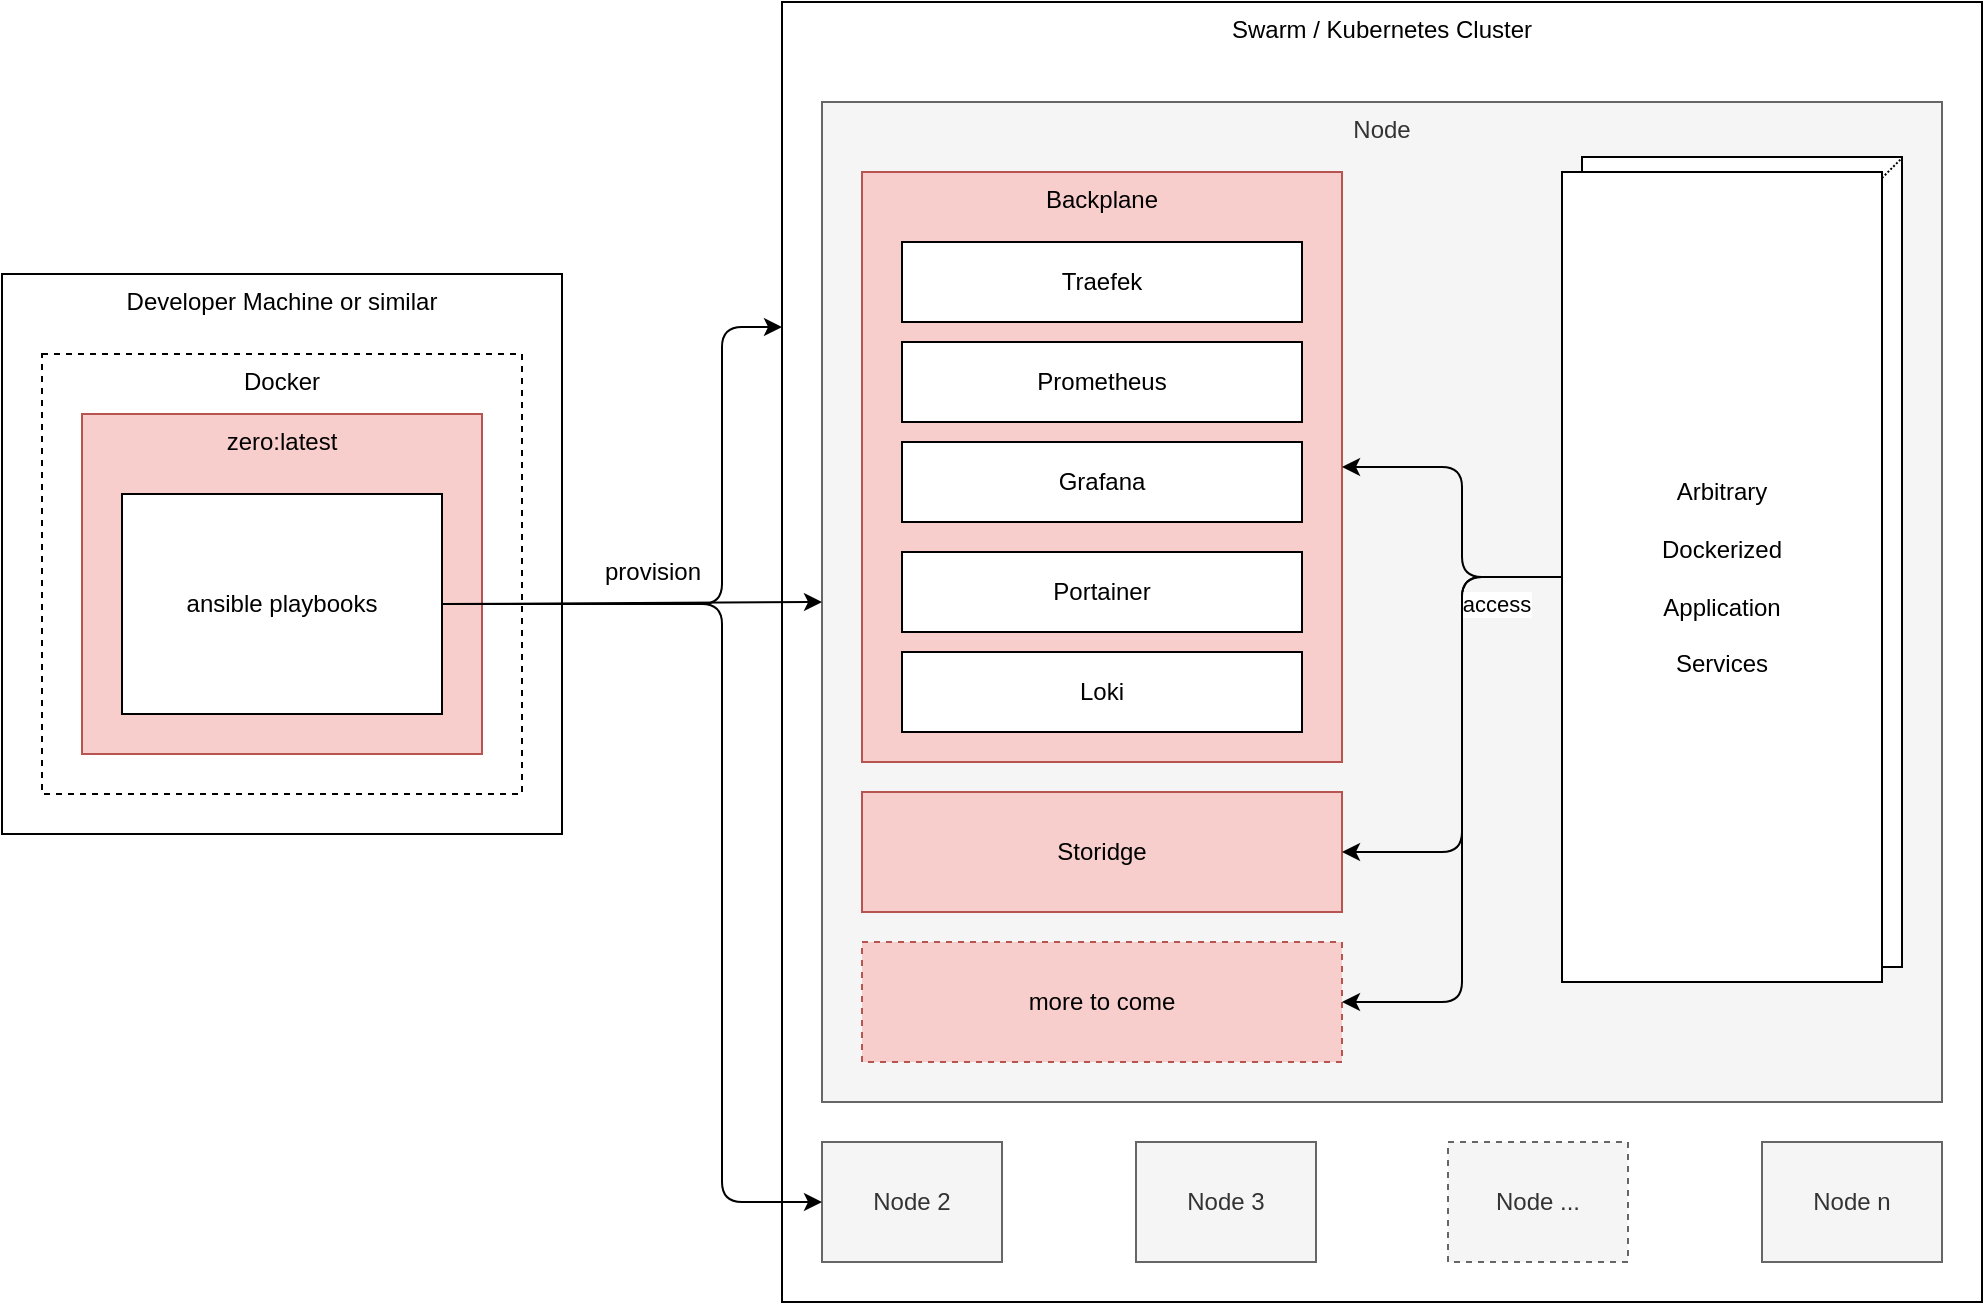 <mxfile version="12.4.2" type="device" pages="1"><diagram id="-d031wWxpFYVvuOwVfUv" name="Page-1"><mxGraphModel dx="1372" dy="808" grid="1" gridSize="10" guides="1" tooltips="1" connect="1" arrows="1" fold="1" page="1" pageScale="1" pageWidth="827" pageHeight="1169" math="0" shadow="0"><root><mxCell id="0"/><mxCell id="1" parent="0"/><mxCell id="BR3WjfYjUayY1CO027hh-2" value="Swarm / Kubernetes Cluster" style="rounded=0;whiteSpace=wrap;html=1;verticalAlign=top;" vertex="1" parent="1"><mxGeometry x="490" y="100" width="600" height="650" as="geometry"/></mxCell><mxCell id="BR3WjfYjUayY1CO027hh-3" value="Developer Machine or similar" style="rounded=0;whiteSpace=wrap;html=1;verticalAlign=top;" vertex="1" parent="1"><mxGeometry x="100" y="236" width="280" height="280" as="geometry"/></mxCell><mxCell id="BR3WjfYjUayY1CO027hh-10" value="Docker" style="rounded=0;whiteSpace=wrap;html=1;verticalAlign=top;dashed=1;" vertex="1" parent="1"><mxGeometry x="120" y="276" width="240" height="220" as="geometry"/></mxCell><mxCell id="BR3WjfYjUayY1CO027hh-12" value="Node" style="rounded=0;whiteSpace=wrap;html=1;verticalAlign=top;align=center;fillColor=#f5f5f5;strokeColor=#666666;fontColor=#333333;" vertex="1" parent="1"><mxGeometry x="510" y="150" width="560" height="500" as="geometry"/></mxCell><mxCell id="BR3WjfYjUayY1CO027hh-17" value="Backplane" style="rounded=0;whiteSpace=wrap;html=1;align=center;verticalAlign=top;fillColor=#f8cecc;strokeColor=#b85450;" vertex="1" parent="1"><mxGeometry x="530" y="185" width="240" height="295" as="geometry"/></mxCell><mxCell id="BR3WjfYjUayY1CO027hh-22" value="zero:latest" style="rounded=0;whiteSpace=wrap;html=1;verticalAlign=top;fillColor=#f8cecc;strokeColor=#b85450;" vertex="1" parent="1"><mxGeometry x="140" y="306" width="200" height="170" as="geometry"/></mxCell><mxCell id="BR3WjfYjUayY1CO027hh-23" value="ansible playbooks" style="rounded=0;whiteSpace=wrap;html=1;verticalAlign=middle;" vertex="1" parent="1"><mxGeometry x="160" y="346" width="160" height="110" as="geometry"/></mxCell><mxCell id="BR3WjfYjUayY1CO027hh-25" value="" style="endArrow=classic;html=1;exitX=1;exitY=0.5;exitDx=0;exitDy=0;entryX=0;entryY=0.5;entryDx=0;entryDy=0;" edge="1" parent="1" source="BR3WjfYjUayY1CO027hh-23" target="BR3WjfYjUayY1CO027hh-12"><mxGeometry width="50" height="50" relative="1" as="geometry"><mxPoint x="390" y="720" as="sourcePoint"/><mxPoint x="490" y="515" as="targetPoint"/></mxGeometry></mxCell><mxCell id="BR3WjfYjUayY1CO027hh-26" value="provision" style="text;html=1;align=center;verticalAlign=middle;resizable=0;points=[];;labelBackgroundColor=#ffffff;" vertex="1" connectable="0" parent="BR3WjfYjUayY1CO027hh-25"><mxGeometry x="0.694" y="1" relative="1" as="geometry"><mxPoint x="-56.4" y="-14.0" as="offset"/></mxGeometry></mxCell><mxCell id="BR3WjfYjUayY1CO027hh-30" value="Traefek" style="rounded=0;whiteSpace=wrap;html=1;verticalAlign=middle;" vertex="1" parent="1"><mxGeometry x="550" y="220" width="200" height="40" as="geometry"/></mxCell><mxCell id="BR3WjfYjUayY1CO027hh-31" value="Prometheus" style="rounded=0;whiteSpace=wrap;html=1;verticalAlign=middle;" vertex="1" parent="1"><mxGeometry x="550" y="270" width="200" height="40" as="geometry"/></mxCell><mxCell id="BR3WjfYjUayY1CO027hh-33" value="Node 2" style="rounded=0;whiteSpace=wrap;html=1;verticalAlign=middle;fillColor=#f5f5f5;strokeColor=#666666;fontColor=#333333;" vertex="1" parent="1"><mxGeometry x="510" y="670" width="90" height="60" as="geometry"/></mxCell><mxCell id="BR3WjfYjUayY1CO027hh-34" value="Node 3" style="rounded=0;whiteSpace=wrap;html=1;verticalAlign=middle;fillColor=#f5f5f5;strokeColor=#666666;fontColor=#333333;" vertex="1" parent="1"><mxGeometry x="667" y="670" width="90" height="60" as="geometry"/></mxCell><mxCell id="BR3WjfYjUayY1CO027hh-36" value="Node n" style="rounded=0;whiteSpace=wrap;html=1;verticalAlign=middle;fillColor=#f5f5f5;strokeColor=#666666;fontColor=#333333;" vertex="1" parent="1"><mxGeometry x="980" y="670" width="90" height="60" as="geometry"/></mxCell><mxCell id="BR3WjfYjUayY1CO027hh-38" value="Storidge" style="rounded=0;whiteSpace=wrap;html=1;verticalAlign=middle;fillColor=#f8cecc;strokeColor=#b85450;" vertex="1" parent="1"><mxGeometry x="530" y="495" width="240" height="60" as="geometry"/></mxCell><mxCell id="BR3WjfYjUayY1CO027hh-46" value="" style="endArrow=classic;html=1;exitX=0;exitY=0.5;exitDx=0;exitDy=0;entryX=1;entryY=0.5;entryDx=0;entryDy=0;edgeStyle=orthogonalEdgeStyle;" edge="1" parent="1" source="BR3WjfYjUayY1CO027hh-42" target="BR3WjfYjUayY1CO027hh-38"><mxGeometry x="0.466" y="25" width="50" height="50" relative="1" as="geometry"><mxPoint x="280" y="415" as="sourcePoint"/><mxPoint x="500" y="415" as="targetPoint"/><Array as="points"><mxPoint x="830" y="387"/><mxPoint x="830" y="525"/></Array><mxPoint as="offset"/></mxGeometry></mxCell><mxCell id="BR3WjfYjUayY1CO027hh-48" value="" style="group" vertex="1" connectable="0" parent="1"><mxGeometry x="880" y="177.5" width="170" height="412.5" as="geometry"/></mxCell><mxCell id="BR3WjfYjUayY1CO027hh-43" value="Arbitrary&lt;br&gt;dockerized&lt;br&gt;Application&lt;br&gt;Services" style="rounded=0;whiteSpace=wrap;html=1;verticalAlign=middle;" vertex="1" parent="BR3WjfYjUayY1CO027hh-48"><mxGeometry x="10" width="160" height="405" as="geometry"/></mxCell><mxCell id="BR3WjfYjUayY1CO027hh-42" value="Arbitrary&lt;br&gt;&lt;br&gt;Dockerized&lt;br&gt;&lt;br&gt;Application&lt;br&gt;&lt;br&gt;Services" style="rounded=0;whiteSpace=wrap;html=1;verticalAlign=middle;" vertex="1" parent="BR3WjfYjUayY1CO027hh-48"><mxGeometry y="7.5" width="160" height="405" as="geometry"/></mxCell><mxCell id="BR3WjfYjUayY1CO027hh-44" value="" style="endArrow=none;dashed=1;html=1;dashPattern=1 1;" edge="1" parent="BR3WjfYjUayY1CO027hh-48"><mxGeometry width="50" height="50" relative="1" as="geometry"><mxPoint x="160" y="10.5" as="sourcePoint"/><mxPoint x="170" y="0.5" as="targetPoint"/></mxGeometry></mxCell><mxCell id="BR3WjfYjUayY1CO027hh-49" value="access" style="endArrow=classic;html=1;exitX=0;exitY=0.5;exitDx=0;exitDy=0;entryX=1;entryY=0.5;entryDx=0;entryDy=0;edgeStyle=orthogonalEdgeStyle;" edge="1" parent="1" source="BR3WjfYjUayY1CO027hh-42" target="BR3WjfYjUayY1CO027hh-17"><mxGeometry x="-0.6" y="13" width="50" height="50" relative="1" as="geometry"><mxPoint x="890.4" y="397.6" as="sourcePoint"/><mxPoint x="780" y="570.4" as="targetPoint"/><Array as="points"><mxPoint x="830" y="387"/><mxPoint x="830" y="333"/></Array><mxPoint as="offset"/></mxGeometry></mxCell><mxCell id="BR3WjfYjUayY1CO027hh-52" value="Node ..." style="rounded=0;whiteSpace=wrap;html=1;verticalAlign=middle;fillColor=#f5f5f5;strokeColor=#666666;fontColor=#333333;dashed=1;" vertex="1" parent="1"><mxGeometry x="823" y="670" width="90" height="60" as="geometry"/></mxCell><mxCell id="BR3WjfYjUayY1CO027hh-53" value="more to come" style="rounded=0;whiteSpace=wrap;html=1;verticalAlign=middle;fillColor=#f8cecc;strokeColor=#b85450;dashed=1;" vertex="1" parent="1"><mxGeometry x="530" y="570" width="240" height="60" as="geometry"/></mxCell><mxCell id="BR3WjfYjUayY1CO027hh-54" value="" style="endArrow=classic;html=1;entryX=0;entryY=0.5;entryDx=0;entryDy=0;exitX=1;exitY=0.5;exitDx=0;exitDy=0;edgeStyle=orthogonalEdgeStyle;" edge="1" parent="1" source="BR3WjfYjUayY1CO027hh-23" target="BR3WjfYjUayY1CO027hh-33"><mxGeometry width="50" height="50" relative="1" as="geometry"><mxPoint x="210" y="710" as="sourcePoint"/><mxPoint x="260" y="660" as="targetPoint"/><Array as="points"><mxPoint x="460" y="401"/><mxPoint x="460" y="700"/></Array></mxGeometry></mxCell><mxCell id="BR3WjfYjUayY1CO027hh-56" value="" style="endArrow=classic;html=1;entryX=0;entryY=0.25;entryDx=0;entryDy=0;exitX=1;exitY=0.5;exitDx=0;exitDy=0;edgeStyle=orthogonalEdgeStyle;" edge="1" parent="1" source="BR3WjfYjUayY1CO027hh-23" target="BR3WjfYjUayY1CO027hh-2"><mxGeometry width="50" height="50" relative="1" as="geometry"><mxPoint x="290" y="260" as="sourcePoint"/><mxPoint x="340" y="210" as="targetPoint"/><Array as="points"><mxPoint x="460" y="401"/><mxPoint x="460" y="263"/></Array></mxGeometry></mxCell><mxCell id="BR3WjfYjUayY1CO027hh-58" value="" style="endArrow=classic;html=1;exitX=0;exitY=0.5;exitDx=0;exitDy=0;entryX=1;entryY=0.5;entryDx=0;entryDy=0;edgeStyle=orthogonalEdgeStyle;" edge="1" parent="1" source="BR3WjfYjUayY1CO027hh-42" target="BR3WjfYjUayY1CO027hh-53"><mxGeometry x="0.466" y="25" width="50" height="50" relative="1" as="geometry"><mxPoint x="890.4" y="397.6" as="sourcePoint"/><mxPoint x="780" y="570.4" as="targetPoint"/><Array as="points"><mxPoint x="830" y="387"/><mxPoint x="830" y="600"/></Array><mxPoint as="offset"/></mxGeometry></mxCell><mxCell id="BR3WjfYjUayY1CO027hh-60" value="Grafana" style="rounded=0;whiteSpace=wrap;html=1;verticalAlign=middle;" vertex="1" parent="1"><mxGeometry x="550" y="320" width="200" height="40" as="geometry"/></mxCell><mxCell id="BR3WjfYjUayY1CO027hh-61" value="Portainer" style="rounded=0;whiteSpace=wrap;html=1;verticalAlign=middle;" vertex="1" parent="1"><mxGeometry x="550" y="375" width="200" height="40" as="geometry"/></mxCell><mxCell id="BR3WjfYjUayY1CO027hh-62" value="Loki" style="rounded=0;whiteSpace=wrap;html=1;verticalAlign=middle;" vertex="1" parent="1"><mxGeometry x="550" y="425" width="200" height="40" as="geometry"/></mxCell></root></mxGraphModel></diagram></mxfile>